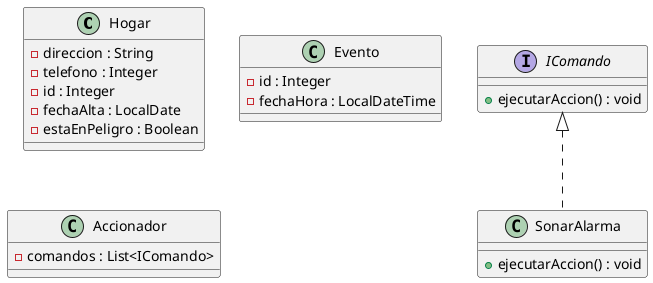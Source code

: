 @startuml

class Hogar {
    - direccion : String
    - telefono : Integer
    - id : Integer
    - fechaAlta : LocalDate
    - estaEnPeligro : Boolean
}

class Evento {
    - id : Integer
    - fechaHora : LocalDateTime
}

class Accionador {
    - comandos : List<IComando>
}

interface IComando {
    + ejecutarAccion() : void
}

class SonarAlarma implements IComando {
    + ejecutarAccion() : void
}




@enduml